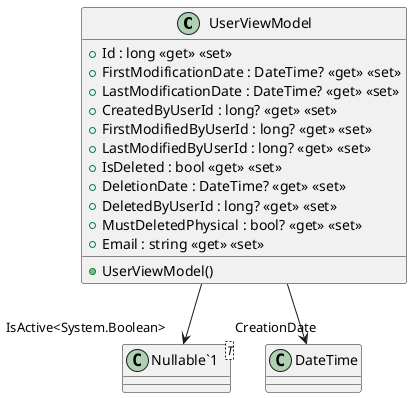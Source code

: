 @startuml
class UserViewModel {
    + UserViewModel()
    + Id : long <<get>> <<set>>
    + FirstModificationDate : DateTime? <<get>> <<set>>
    + LastModificationDate : DateTime? <<get>> <<set>>
    + CreatedByUserId : long? <<get>> <<set>>
    + FirstModifiedByUserId : long? <<get>> <<set>>
    + LastModifiedByUserId : long? <<get>> <<set>>
    + IsDeleted : bool <<get>> <<set>>
    + DeletionDate : DateTime? <<get>> <<set>>
    + DeletedByUserId : long? <<get>> <<set>>
    + MustDeletedPhysical : bool? <<get>> <<set>>
    + Email : string <<get>> <<set>>
}
class "Nullable`1"<T> {
}
UserViewModel --> "CreationDate" DateTime
UserViewModel --> "IsActive<System.Boolean>" "Nullable`1"
@enduml
